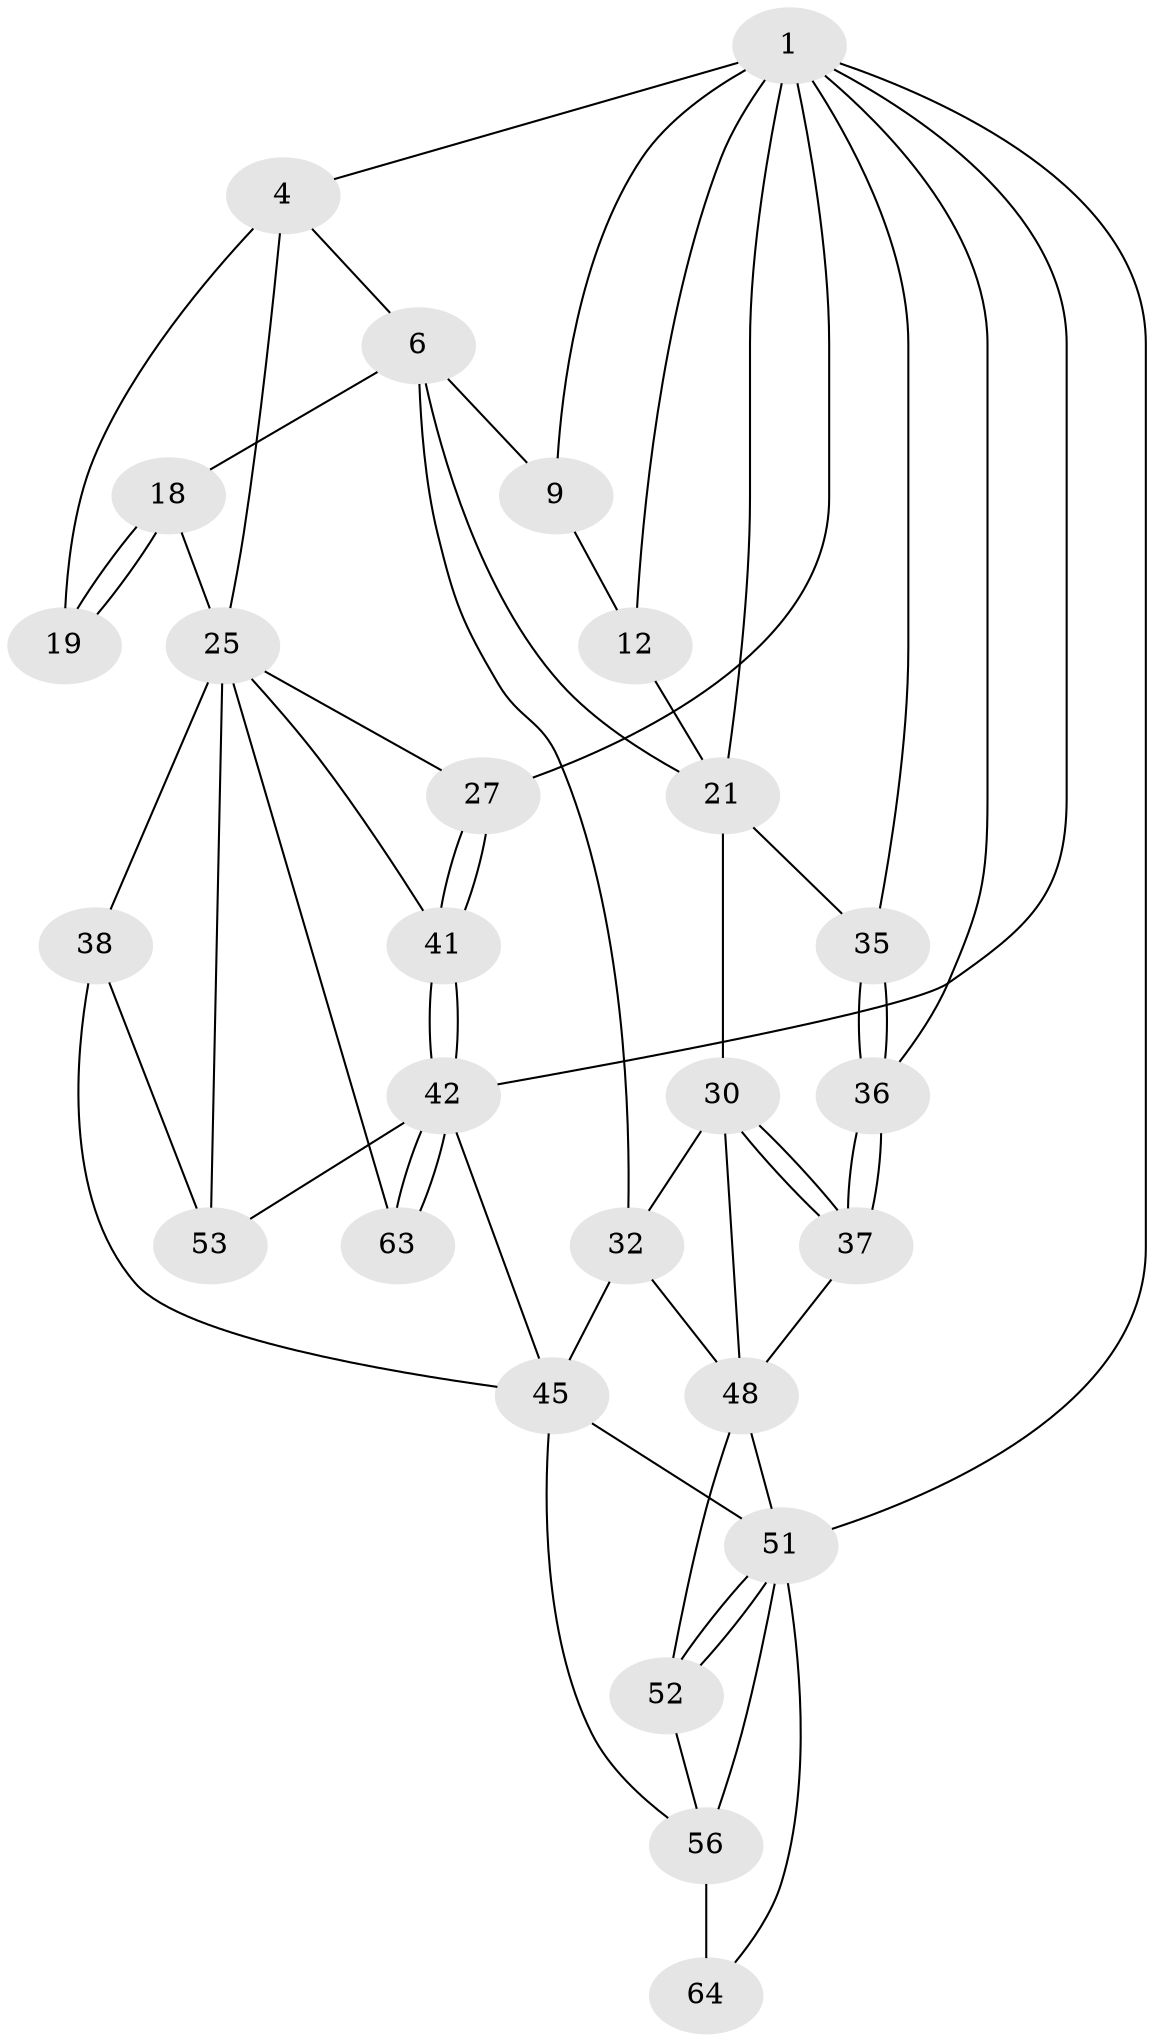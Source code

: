 // original degree distribution, {3: 0.03076923076923077, 6: 0.23076923076923078, 5: 0.46153846153846156, 4: 0.27692307692307694}
// Generated by graph-tools (version 1.1) at 2025/21/03/04/25 18:21:21]
// undirected, 26 vertices, 59 edges
graph export_dot {
graph [start="1"]
  node [color=gray90,style=filled];
  1 [pos="+0.8439967079690406+0",super="+8+2"];
  4 [pos="+0.011900570884741725+0",super="+5+20"];
  6 [pos="+0.5755865196657053+0",super="+7+11"];
  9 [pos="+0.8136282259495156+0.08159331578459504",super="+10"];
  12 [pos="+0.8850064881276065+0.12248287247412312",super="+13+14"];
  18 [pos="+0.4250911532603557+0.3901412510307537"];
  19 [pos="+0.3691553610713356+0.23081355933650308"];
  21 [pos="+0.9183372305385158+0.25314196237719405",super="+22"];
  25 [pos="+0.10538666986004808+0.3426814420010665",super="+26+29"];
  27 [pos="+0+0.31048093256831033"];
  30 [pos="+0.8188481320342305+0.3498532668342521",super="+31"];
  32 [pos="+0.4566162036983276+0.3960261026790439",super="+44"];
  35 [pos="+1+0.6316756524583078"];
  36 [pos="+1+0.6498983153044009"];
  37 [pos="+0.923304239849562+0.6240573239973235"];
  38 [pos="+0.2639446234610793+0.6264277875918044",super="+47"];
  41 [pos="+0+0.7413380258904512"];
  42 [pos="+0+0.8546910896668063",super="+61"];
  45 [pos="+0.48997202281090707+0.7715738832204022",super="+46"];
  48 [pos="+0.6218791065898721+0.4989359646655167",super="+50+49"];
  51 [pos="+0.770755092431849+0.7548637499758395",super="+55"];
  52 [pos="+0.7536899351115789+0.7604888558083944"];
  53 [pos="+0.23959645230942445+0.7951062336350183"];
  56 [pos="+0.7157532876330938+0.7823623724676515",super="+59+57"];
  63 [pos="+0.15345847660199025+0.9923249898553518"];
  64 [pos="+0.5229390256117269+0.9512009736114115"];
  1 -- 12 [weight=2];
  1 -- 9;
  1 -- 35;
  1 -- 36;
  1 -- 4;
  1 -- 42 [weight=2];
  1 -- 21 [weight=2];
  1 -- 27;
  1 -- 51;
  4 -- 19 [weight=2];
  4 -- 6;
  4 -- 25;
  6 -- 9 [weight=2];
  6 -- 32;
  6 -- 18;
  6 -- 21;
  9 -- 12;
  12 -- 21 [weight=2];
  18 -- 19;
  18 -- 19;
  18 -- 25;
  21 -- 35;
  21 -- 30;
  25 -- 53;
  25 -- 38 [weight=2];
  25 -- 27;
  25 -- 63;
  25 -- 41;
  27 -- 41;
  27 -- 41;
  30 -- 37;
  30 -- 37;
  30 -- 32;
  30 -- 48;
  32 -- 45;
  32 -- 48;
  35 -- 36;
  35 -- 36;
  36 -- 37;
  36 -- 37;
  37 -- 48;
  38 -- 53;
  38 -- 45;
  41 -- 42;
  41 -- 42;
  42 -- 63 [weight=2];
  42 -- 63;
  42 -- 53;
  42 -- 45;
  45 -- 56;
  45 -- 51;
  48 -- 51;
  48 -- 52;
  51 -- 52;
  51 -- 52;
  51 -- 64;
  51 -- 56;
  52 -- 56;
  56 -- 64 [weight=2];
}
